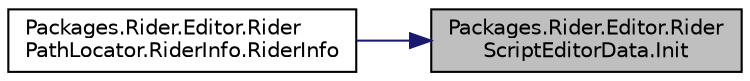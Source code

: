 digraph "Packages.Rider.Editor.RiderScriptEditorData.Init"
{
 // LATEX_PDF_SIZE
  edge [fontname="Helvetica",fontsize="10",labelfontname="Helvetica",labelfontsize="10"];
  node [fontname="Helvetica",fontsize="10",shape=record];
  rankdir="RL";
  Node1 [label="Packages.Rider.Editor.Rider\lScriptEditorData.Init",height=0.2,width=0.4,color="black", fillcolor="grey75", style="filled", fontcolor="black",tooltip=" "];
  Node1 -> Node2 [dir="back",color="midnightblue",fontsize="10",style="solid",fontname="Helvetica"];
  Node2 [label="Packages.Rider.Editor.Rider\lPathLocator.RiderInfo.RiderInfo",height=0.2,width=0.4,color="black", fillcolor="white", style="filled",URL="$struct_packages_1_1_rider_1_1_editor_1_1_rider_path_locator_1_1_rider_info.html#ad1443bcbc51ea5ac72d53f0cdd8a655d",tooltip=" "];
}
